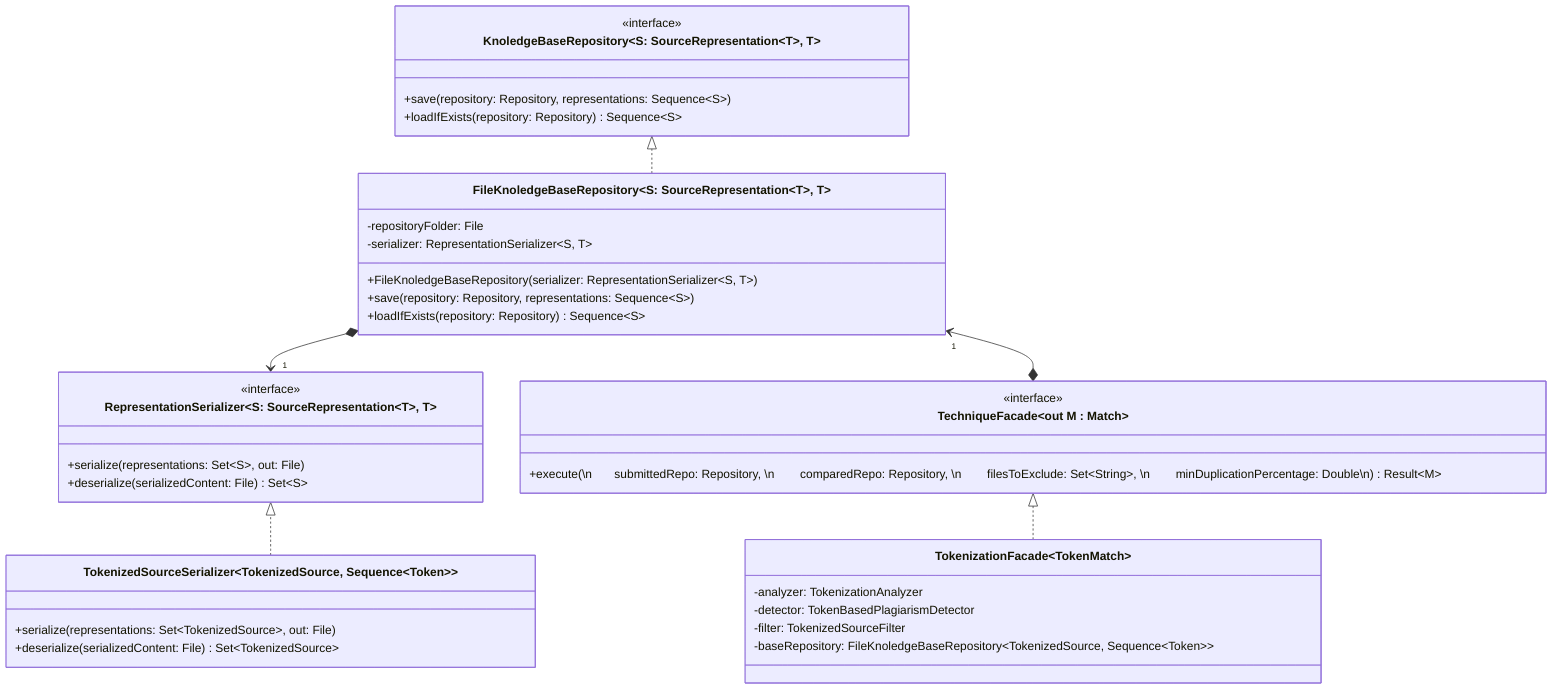 classDiagram
    direction BT
    class KnoledgeBaseRepository~S: SourceRepresentation<‎T‎>, T~ {
        <<interface>>
        +save(repository: Repository, representations: Sequence~S~)
        +loadIfExists(repository: Repository) Sequence~S~
    }
    class FileKnoledgeBaseRepository~S: SourceRepresentation<‎T‎>, T~ {
        -repositoryFolder: File
        -serializer: RepresentationSerializer~S, T~
        +FileKnoledgeBaseRepository(serializer: RepresentationSerializer~S, T~)
        +save(repository: Repository, representations: Sequence~S~)
        +loadIfExists(repository: Repository) Sequence~S~
    }
    FileKnoledgeBaseRepository ..|> KnoledgeBaseRepository

    class RepresentationSerializer~S: SourceRepresentation<‎T‎>, T~ {
        <<interface>>
        +serialize(representations: Set~S~, out: File)
        +deserialize(serializedContent: File) Set~S~
    }
    class TokenizedSourceSerializer~TokenizedSource, Sequence<‎Token‎>~ {
        +serialize(representations: Set~TokenizedSource~, out: File)
        +deserialize(serializedContent: File) Set~TokenizedSource~
    }
    TokenizedSourceSerializer ..|> RepresentationSerializer
    RepresentationSerializer "1" <--* FileKnoledgeBaseRepository

    class TechniqueFacade~out M : Match~ {
        <<interface>>
        +execute(\nㅤㅤsubmittedRepo: Repository, \n ㅤㅤcomparedRepo: Repository, \n ㅤㅤfilesToExclude: Set~String~, \n ㅤㅤminDuplicationPercentage: Double\n) Result~M~
    }
    class TokenizationFacade~TokenMatch~ {
        -analyzer: TokenizationAnalyzer
        -detector: TokenBasedPlagiarismDetector
        -filter: TokenizedSourceFilter
        -baseRepository: FileKnoledgeBaseRepository~TokenizedSource, Sequence<‎Token‎>~
    }
    TokenizationFacade ..|> TechniqueFacade
    TechniqueFacade *--> "1" FileKnoledgeBaseRepository